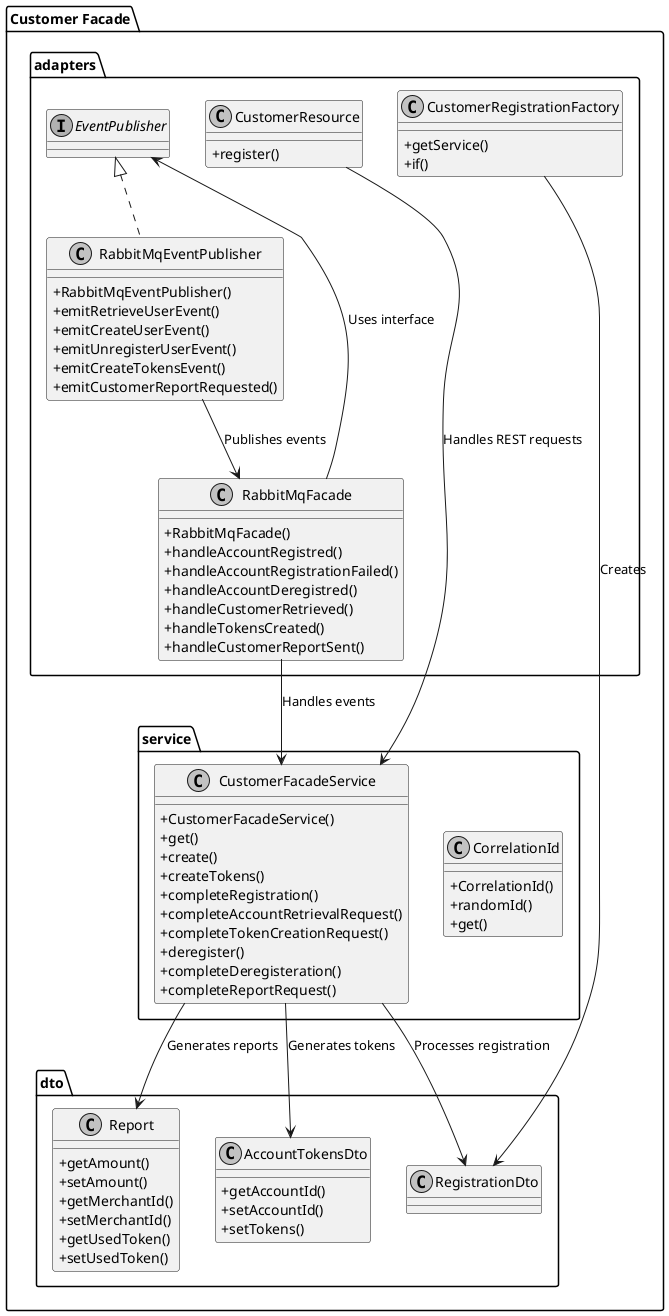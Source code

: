 @startuml
skinparam classAttributeIconSize 0
skinparam monochrome true

package "Customer Facade" {
    ' 适配器层
    package "adapters" {
        class CustomerRegistrationFactory {
            + getService()
            + if()
        }
        class CustomerResource {
            + register()
        }
        interface EventPublisher
        class RabbitMqEventPublisher implements EventPublisher {
            + RabbitMqEventPublisher()
            + emitRetrieveUserEvent()
            + emitCreateUserEvent()
            + emitUnregisterUserEvent()
            + emitCreateTokensEvent()
            + emitCustomerReportRequested()
        }
        class RabbitMqFacade {
            + RabbitMqFacade()
            + handleAccountRegistred()
            + handleAccountRegistrationFailed()
            + handleAccountDeregistred()
            + handleCustomerRetrieved()
            + handleTokensCreated()
            + handleCustomerReportSent()
        }
    }

    ' DTO 层
    package "dto" {
        class AccountTokensDto {
            + getAccountId()
            + setAccountId()
            + setTokens()
        }
        class RegistrationDto
        class Report {
            + getAmount()
            + setAmount()
            + getMerchantId()
            + setMerchantId()
            + getUsedToken()
            + setUsedToken()
        }
    }

    ' 服务层
    package "service" {
        class CorrelationId {
            + CorrelationId()
            + randomId()
            + get()
        }
        class CustomerFacadeService {
            + CustomerFacadeService()
            + get()
            + create()
            + createTokens()
            + completeRegistration()
            + completeAccountRetrievalRequest()
            + completeTokenCreationRequest()
            + deregister()
            + completeDeregisteration()
            + completeReportRequest()
        }
    }
}

' 关系展示
CustomerResource --> CustomerFacadeService : "Handles REST requests"
CustomerFacadeService --> RegistrationDto : "Processes registration"
CustomerFacadeService --> AccountTokensDto : "Generates tokens"
CustomerFacadeService --> Report : "Generates reports"

RabbitMqEventPublisher --> RabbitMqFacade : "Publishes events"
RabbitMqFacade --> CustomerFacadeService : "Handles events"

CustomerRegistrationFactory --> RegistrationDto : "Creates"
RabbitMqFacade --> EventPublisher : "Uses interface"
@enduml